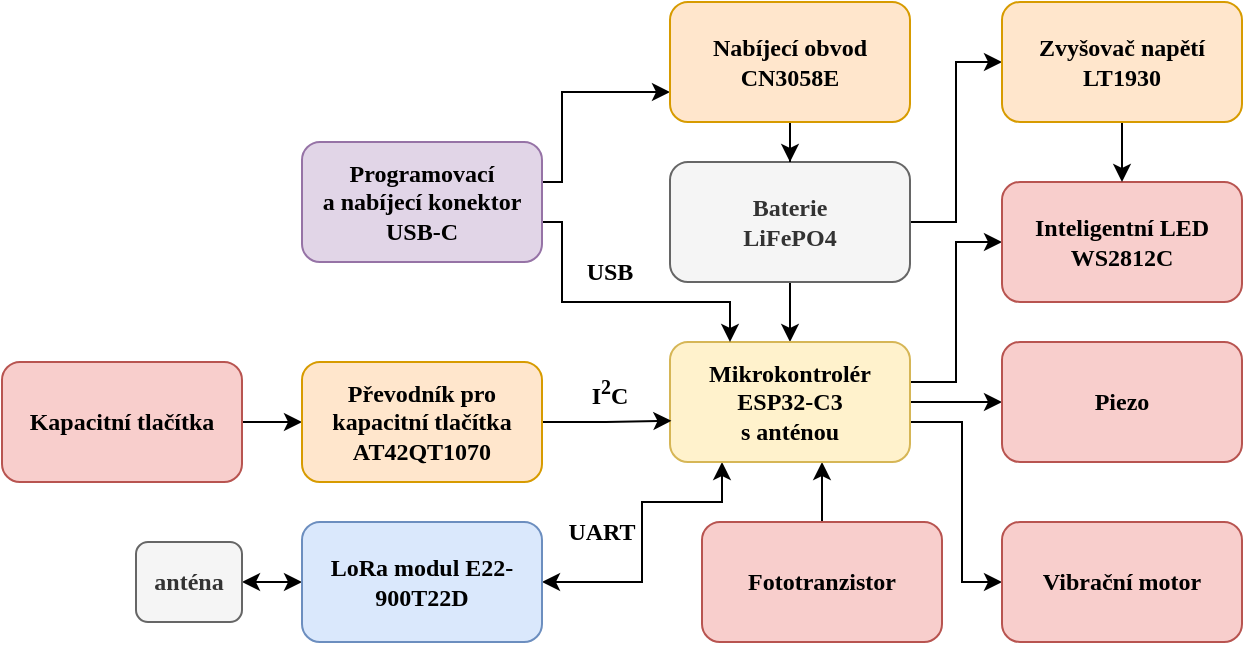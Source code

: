 <mxfile version="21.2.9" type="device">
  <diagram id="EY7_AXZXK5GjfGtb0Al6" name="Stránka-1">
    <mxGraphModel dx="819" dy="428" grid="1" gridSize="10" guides="1" tooltips="1" connect="1" arrows="1" fold="1" page="1" pageScale="1" pageWidth="827" pageHeight="1169" math="0" shadow="0">
      <root>
        <mxCell id="0" />
        <mxCell id="1" parent="0" />
        <mxCell id="0kob6FYTsgCvbCwhJBki-30" style="edgeStyle=orthogonalEdgeStyle;rounded=0;orthogonalLoop=1;jettySize=auto;html=1;entryX=0.5;entryY=0;entryDx=0;entryDy=0;fontFamily=Times New Roman;" parent="1" source="0kob6FYTsgCvbCwhJBki-2" target="0kob6FYTsgCvbCwhJBki-3" edge="1">
          <mxGeometry relative="1" as="geometry">
            <mxPoint x="474" y="240" as="targetPoint" />
          </mxGeometry>
        </mxCell>
        <mxCell id="YHXKCsQl0nkpWPKdwtoT-13" style="edgeStyle=orthogonalEdgeStyle;rounded=0;orthogonalLoop=1;jettySize=auto;html=1;entryX=0;entryY=0.5;entryDx=0;entryDy=0;fontFamily=Times New Roman;" parent="1" source="0kob6FYTsgCvbCwhJBki-2" target="eQNtMIHr7CIbFBIAa5ZM-10" edge="1">
          <mxGeometry relative="1" as="geometry" />
        </mxCell>
        <mxCell id="0kob6FYTsgCvbCwhJBki-2" value="&lt;div&gt;Baterie&lt;/div&gt;&lt;div&gt;LiFePO4&lt;br&gt;&lt;/div&gt;" style="rounded=1;whiteSpace=wrap;html=1;fontStyle=1;fillColor=#f5f5f5;fontColor=#333333;strokeColor=#666666;fontFamily=Times New Roman;" parent="1" vertex="1">
          <mxGeometry x="414" y="230" width="120" height="60" as="geometry" />
        </mxCell>
        <mxCell id="YHXKCsQl0nkpWPKdwtoT-15" style="edgeStyle=orthogonalEdgeStyle;rounded=0;orthogonalLoop=1;jettySize=auto;html=1;entryX=0;entryY=0.5;entryDx=0;entryDy=0;fontFamily=Times New Roman;" parent="1" source="0kob6FYTsgCvbCwhJBki-3" target="0kob6FYTsgCvbCwhJBki-7" edge="1">
          <mxGeometry relative="1" as="geometry">
            <Array as="points">
              <mxPoint x="557" y="340" />
              <mxPoint x="557" y="270" />
            </Array>
          </mxGeometry>
        </mxCell>
        <mxCell id="YHXKCsQl0nkpWPKdwtoT-16" style="edgeStyle=orthogonalEdgeStyle;rounded=0;orthogonalLoop=1;jettySize=auto;html=1;entryX=0;entryY=0.5;entryDx=0;entryDy=0;fontFamily=Times New Roman;" parent="1" source="0kob6FYTsgCvbCwhJBki-3" target="0kob6FYTsgCvbCwhJBki-12" edge="1">
          <mxGeometry relative="1" as="geometry">
            <Array as="points">
              <mxPoint x="580" y="350" />
              <mxPoint x="580" y="350" />
            </Array>
          </mxGeometry>
        </mxCell>
        <mxCell id="YHXKCsQl0nkpWPKdwtoT-18" style="edgeStyle=orthogonalEdgeStyle;rounded=0;orthogonalLoop=1;jettySize=auto;html=1;entryX=1;entryY=0.5;entryDx=0;entryDy=0;fontFamily=Times New Roman;startArrow=classic;startFill=1;" parent="1" source="0kob6FYTsgCvbCwhJBki-3" target="0kob6FYTsgCvbCwhJBki-4" edge="1">
          <mxGeometry relative="1" as="geometry">
            <Array as="points">
              <mxPoint x="440" y="400" />
              <mxPoint x="400" y="400" />
              <mxPoint x="400" y="440" />
            </Array>
          </mxGeometry>
        </mxCell>
        <mxCell id="YW88ugqbJsXEyUeSiGpJ-2" style="edgeStyle=orthogonalEdgeStyle;rounded=0;orthogonalLoop=1;jettySize=auto;html=1;entryX=0.5;entryY=0;entryDx=0;entryDy=0;endArrow=none;endFill=0;startArrow=classic;startFill=1;" edge="1" parent="1" source="0kob6FYTsgCvbCwhJBki-3" target="YW88ugqbJsXEyUeSiGpJ-1">
          <mxGeometry relative="1" as="geometry">
            <Array as="points">
              <mxPoint x="500" y="380" />
              <mxPoint x="500" y="380" />
            </Array>
          </mxGeometry>
        </mxCell>
        <mxCell id="YW88ugqbJsXEyUeSiGpJ-3" style="edgeStyle=orthogonalEdgeStyle;rounded=0;orthogonalLoop=1;jettySize=auto;html=1;entryX=0;entryY=0.5;entryDx=0;entryDy=0;" edge="1" parent="1" source="0kob6FYTsgCvbCwhJBki-3" target="eQNtMIHr7CIbFBIAa5ZM-8">
          <mxGeometry relative="1" as="geometry">
            <Array as="points">
              <mxPoint x="560" y="360" />
              <mxPoint x="560" y="440" />
            </Array>
          </mxGeometry>
        </mxCell>
        <mxCell id="0kob6FYTsgCvbCwhJBki-3" value="&lt;div&gt;Mikrokontrolér ESP32-C3&lt;br&gt;&lt;/div&gt;&lt;div&gt;s anténou&lt;br&gt;&lt;/div&gt;" style="rounded=1;whiteSpace=wrap;html=1;fontStyle=1;fillColor=#fff2cc;strokeColor=#d6b656;fontFamily=Times New Roman;" parent="1" vertex="1">
          <mxGeometry x="414" y="320" width="120" height="60" as="geometry" />
        </mxCell>
        <mxCell id="YHXKCsQl0nkpWPKdwtoT-6" style="edgeStyle=orthogonalEdgeStyle;rounded=0;orthogonalLoop=1;jettySize=auto;html=1;entryX=1;entryY=0.5;entryDx=0;entryDy=0;fontFamily=Times New Roman;startArrow=classic;startFill=1;" parent="1" source="0kob6FYTsgCvbCwhJBki-4" target="eQNtMIHr7CIbFBIAa5ZM-7" edge="1">
          <mxGeometry relative="1" as="geometry" />
        </mxCell>
        <mxCell id="0kob6FYTsgCvbCwhJBki-4" value="LoRa modul E22-900T22D" style="rounded=1;whiteSpace=wrap;html=1;fontStyle=1;fillColor=#dae8fc;strokeColor=#6c8ebf;fontFamily=Times New Roman;" parent="1" vertex="1">
          <mxGeometry x="230" y="410" width="120" height="60" as="geometry" />
        </mxCell>
        <mxCell id="YHXKCsQl0nkpWPKdwtoT-5" style="edgeStyle=orthogonalEdgeStyle;rounded=0;orthogonalLoop=1;jettySize=auto;html=1;entryX=0;entryY=0.5;entryDx=0;entryDy=0;fontFamily=Times New Roman;" parent="1" source="0kob6FYTsgCvbCwhJBki-6" target="eQNtMIHr7CIbFBIAa5ZM-9" edge="1">
          <mxGeometry relative="1" as="geometry" />
        </mxCell>
        <mxCell id="0kob6FYTsgCvbCwhJBki-6" value="&lt;div&gt;Kapacitní tlačítka&lt;/div&gt;" style="rounded=1;whiteSpace=wrap;html=1;fontStyle=1;fillColor=#f8cecc;strokeColor=#b85450;fontFamily=Times New Roman;" parent="1" vertex="1">
          <mxGeometry x="80" y="330" width="120" height="60" as="geometry" />
        </mxCell>
        <mxCell id="0kob6FYTsgCvbCwhJBki-7" value="&lt;div&gt;Inteligentní LED &lt;br&gt;&lt;/div&gt;&lt;div&gt;WS2812C&lt;br&gt;&lt;/div&gt;" style="rounded=1;whiteSpace=wrap;html=1;fontStyle=1;fillColor=#f8cecc;strokeColor=#b85450;fontFamily=Times New Roman;" parent="1" vertex="1">
          <mxGeometry x="580" y="240" width="120" height="60" as="geometry" />
        </mxCell>
        <mxCell id="0kob6FYTsgCvbCwhJBki-12" value="Piezo" style="rounded=1;whiteSpace=wrap;html=1;fontStyle=1;fillColor=#f8cecc;strokeColor=#b85450;fontFamily=Times New Roman;" parent="1" vertex="1">
          <mxGeometry x="580" y="320" width="120" height="60" as="geometry" />
        </mxCell>
        <mxCell id="YHXKCsQl0nkpWPKdwtoT-2" style="edgeStyle=orthogonalEdgeStyle;rounded=0;orthogonalLoop=1;jettySize=auto;html=1;entryX=0;entryY=0.75;entryDx=0;entryDy=0;fontFamily=Times New Roman;" parent="1" source="0kob6FYTsgCvbCwhJBki-18" target="eQNtMIHr7CIbFBIAa5ZM-6" edge="1">
          <mxGeometry relative="1" as="geometry">
            <Array as="points">
              <mxPoint x="360" y="240" />
              <mxPoint x="360" y="195" />
            </Array>
          </mxGeometry>
        </mxCell>
        <mxCell id="YHXKCsQl0nkpWPKdwtoT-21" style="edgeStyle=orthogonalEdgeStyle;rounded=0;orthogonalLoop=1;jettySize=auto;html=1;entryX=0.25;entryY=0;entryDx=0;entryDy=0;fontFamily=Times New Roman;" parent="1" source="0kob6FYTsgCvbCwhJBki-18" target="0kob6FYTsgCvbCwhJBki-3" edge="1">
          <mxGeometry relative="1" as="geometry">
            <Array as="points">
              <mxPoint x="360" y="260" />
              <mxPoint x="360" y="300" />
              <mxPoint x="444" y="300" />
            </Array>
          </mxGeometry>
        </mxCell>
        <mxCell id="0kob6FYTsgCvbCwhJBki-18" value="&lt;div&gt;Programovací &lt;br&gt;&lt;/div&gt;&lt;div&gt;a nabíjecí konektor&lt;/div&gt;&lt;div&gt;USB-C&lt;br&gt;&lt;/div&gt;" style="rounded=1;whiteSpace=wrap;html=1;fontStyle=1;fillColor=#e1d5e7;strokeColor=#9673a6;fontFamily=Times New Roman;" parent="1" vertex="1">
          <mxGeometry x="230" y="220" width="120" height="60" as="geometry" />
        </mxCell>
        <mxCell id="YHXKCsQl0nkpWPKdwtoT-3" style="edgeStyle=orthogonalEdgeStyle;rounded=0;orthogonalLoop=1;jettySize=auto;html=1;entryX=0.5;entryY=0;entryDx=0;entryDy=0;fontFamily=Times New Roman;" parent="1" source="eQNtMIHr7CIbFBIAa5ZM-6" target="0kob6FYTsgCvbCwhJBki-2" edge="1">
          <mxGeometry relative="1" as="geometry" />
        </mxCell>
        <mxCell id="eQNtMIHr7CIbFBIAa5ZM-6" value="&lt;div&gt;Nabíjecí obvod&lt;/div&gt;&lt;div&gt;CN3058E&lt;/div&gt;" style="rounded=1;whiteSpace=wrap;html=1;fontStyle=1;fillColor=#ffe6cc;strokeColor=#d79b00;fontFamily=Times New Roman;" parent="1" vertex="1">
          <mxGeometry x="414" y="150" width="120" height="60" as="geometry" />
        </mxCell>
        <mxCell id="eQNtMIHr7CIbFBIAa5ZM-7" value="anténa" style="rounded=1;whiteSpace=wrap;html=1;fontStyle=1;fillColor=#f5f5f5;fontColor=#333333;strokeColor=#666666;fontFamily=Times New Roman;" parent="1" vertex="1">
          <mxGeometry x="147" y="420" width="53" height="40" as="geometry" />
        </mxCell>
        <mxCell id="eQNtMIHr7CIbFBIAa5ZM-8" value="Vibrační motor" style="rounded=1;whiteSpace=wrap;html=1;fontStyle=1;fillColor=#f8cecc;strokeColor=#b85450;fontFamily=Times New Roman;" parent="1" vertex="1">
          <mxGeometry x="580" y="410" width="120" height="60" as="geometry" />
        </mxCell>
        <mxCell id="YHXKCsQl0nkpWPKdwtoT-4" style="edgeStyle=orthogonalEdgeStyle;rounded=0;orthogonalLoop=1;jettySize=auto;html=1;entryX=0.006;entryY=0.656;entryDx=0;entryDy=0;entryPerimeter=0;fontFamily=Times New Roman;" parent="1" source="eQNtMIHr7CIbFBIAa5ZM-9" target="0kob6FYTsgCvbCwhJBki-3" edge="1">
          <mxGeometry relative="1" as="geometry">
            <mxPoint x="410" y="360" as="targetPoint" />
          </mxGeometry>
        </mxCell>
        <mxCell id="eQNtMIHr7CIbFBIAa5ZM-9" value="&lt;div&gt;Převodník pro &lt;br&gt;&lt;/div&gt;&lt;div&gt;kapacitní tlačítka&lt;/div&gt;&lt;div&gt;AT42QT1070&lt;br&gt;&lt;/div&gt;" style="rounded=1;whiteSpace=wrap;html=1;fontStyle=1;fillColor=#ffe6cc;strokeColor=#d79b00;fontFamily=Times New Roman;" parent="1" vertex="1">
          <mxGeometry x="230" y="330" width="120" height="60" as="geometry" />
        </mxCell>
        <mxCell id="YHXKCsQl0nkpWPKdwtoT-14" style="edgeStyle=orthogonalEdgeStyle;rounded=0;orthogonalLoop=1;jettySize=auto;html=1;entryX=0.5;entryY=0;entryDx=0;entryDy=0;fontFamily=Times New Roman;" parent="1" source="eQNtMIHr7CIbFBIAa5ZM-10" target="0kob6FYTsgCvbCwhJBki-7" edge="1">
          <mxGeometry relative="1" as="geometry" />
        </mxCell>
        <mxCell id="eQNtMIHr7CIbFBIAa5ZM-10" value="&lt;div&gt;Zvyšovač napětí &lt;br&gt;&lt;/div&gt;&lt;div&gt;LT1930&lt;br&gt;&lt;/div&gt;" style="rounded=1;whiteSpace=wrap;html=1;fontStyle=1;fillColor=#ffe6cc;strokeColor=#d79b00;fontFamily=Times New Roman;" parent="1" vertex="1">
          <mxGeometry x="580" y="150" width="120" height="60" as="geometry" />
        </mxCell>
        <mxCell id="YHXKCsQl0nkpWPKdwtoT-19" value="&lt;b&gt;UART&lt;/b&gt;" style="text;html=1;strokeColor=none;fillColor=none;align=center;verticalAlign=middle;whiteSpace=wrap;rounded=0;fontFamily=Times New Roman;" parent="1" vertex="1">
          <mxGeometry x="350" y="400" width="60" height="30" as="geometry" />
        </mxCell>
        <mxCell id="YHXKCsQl0nkpWPKdwtoT-20" value="&lt;b&gt;I&lt;sup&gt;2&lt;/sup&gt;C&lt;/b&gt;" style="text;html=1;strokeColor=none;fillColor=none;align=center;verticalAlign=middle;whiteSpace=wrap;rounded=0;fontFamily=Times New Roman;" parent="1" vertex="1">
          <mxGeometry x="354" y="330" width="60" height="30" as="geometry" />
        </mxCell>
        <mxCell id="YHXKCsQl0nkpWPKdwtoT-26" value="&lt;b&gt;USB&lt;/b&gt;" style="text;html=1;strokeColor=none;fillColor=none;align=center;verticalAlign=middle;whiteSpace=wrap;rounded=0;fontFamily=Times New Roman;" parent="1" vertex="1">
          <mxGeometry x="354" y="270" width="60" height="30" as="geometry" />
        </mxCell>
        <mxCell id="YW88ugqbJsXEyUeSiGpJ-1" value="Fototranzistor" style="rounded=1;whiteSpace=wrap;html=1;fontStyle=1;fillColor=#f8cecc;strokeColor=#b85450;fontFamily=Times New Roman;" vertex="1" parent="1">
          <mxGeometry x="430" y="410" width="120" height="60" as="geometry" />
        </mxCell>
      </root>
    </mxGraphModel>
  </diagram>
</mxfile>
